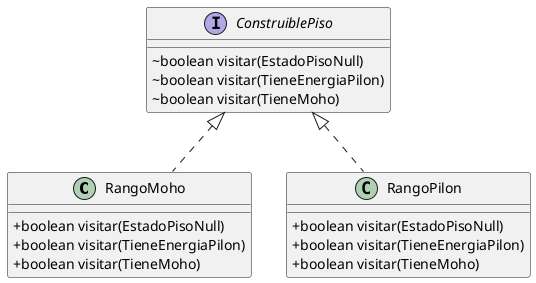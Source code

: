 @startuml
skinparam classAttributeIconSize 0
class RangoMoho {
+ boolean visitar(EstadoPisoNull)
+ boolean visitar(TieneEnergiaPilon)
+ boolean visitar(TieneMoho)
}
class RangoPilon {
+ boolean visitar(EstadoPisoNull)
+ boolean visitar(TieneEnergiaPilon)
+ boolean visitar(TieneMoho)
}
interface ConstruiblePiso {
~ boolean visitar(EstadoPisoNull)
~ boolean visitar(TieneEnergiaPilon)
~ boolean visitar(TieneMoho)
}


ConstruiblePiso <|.. RangoMoho
ConstruiblePiso <|.. RangoPilon
@enduml